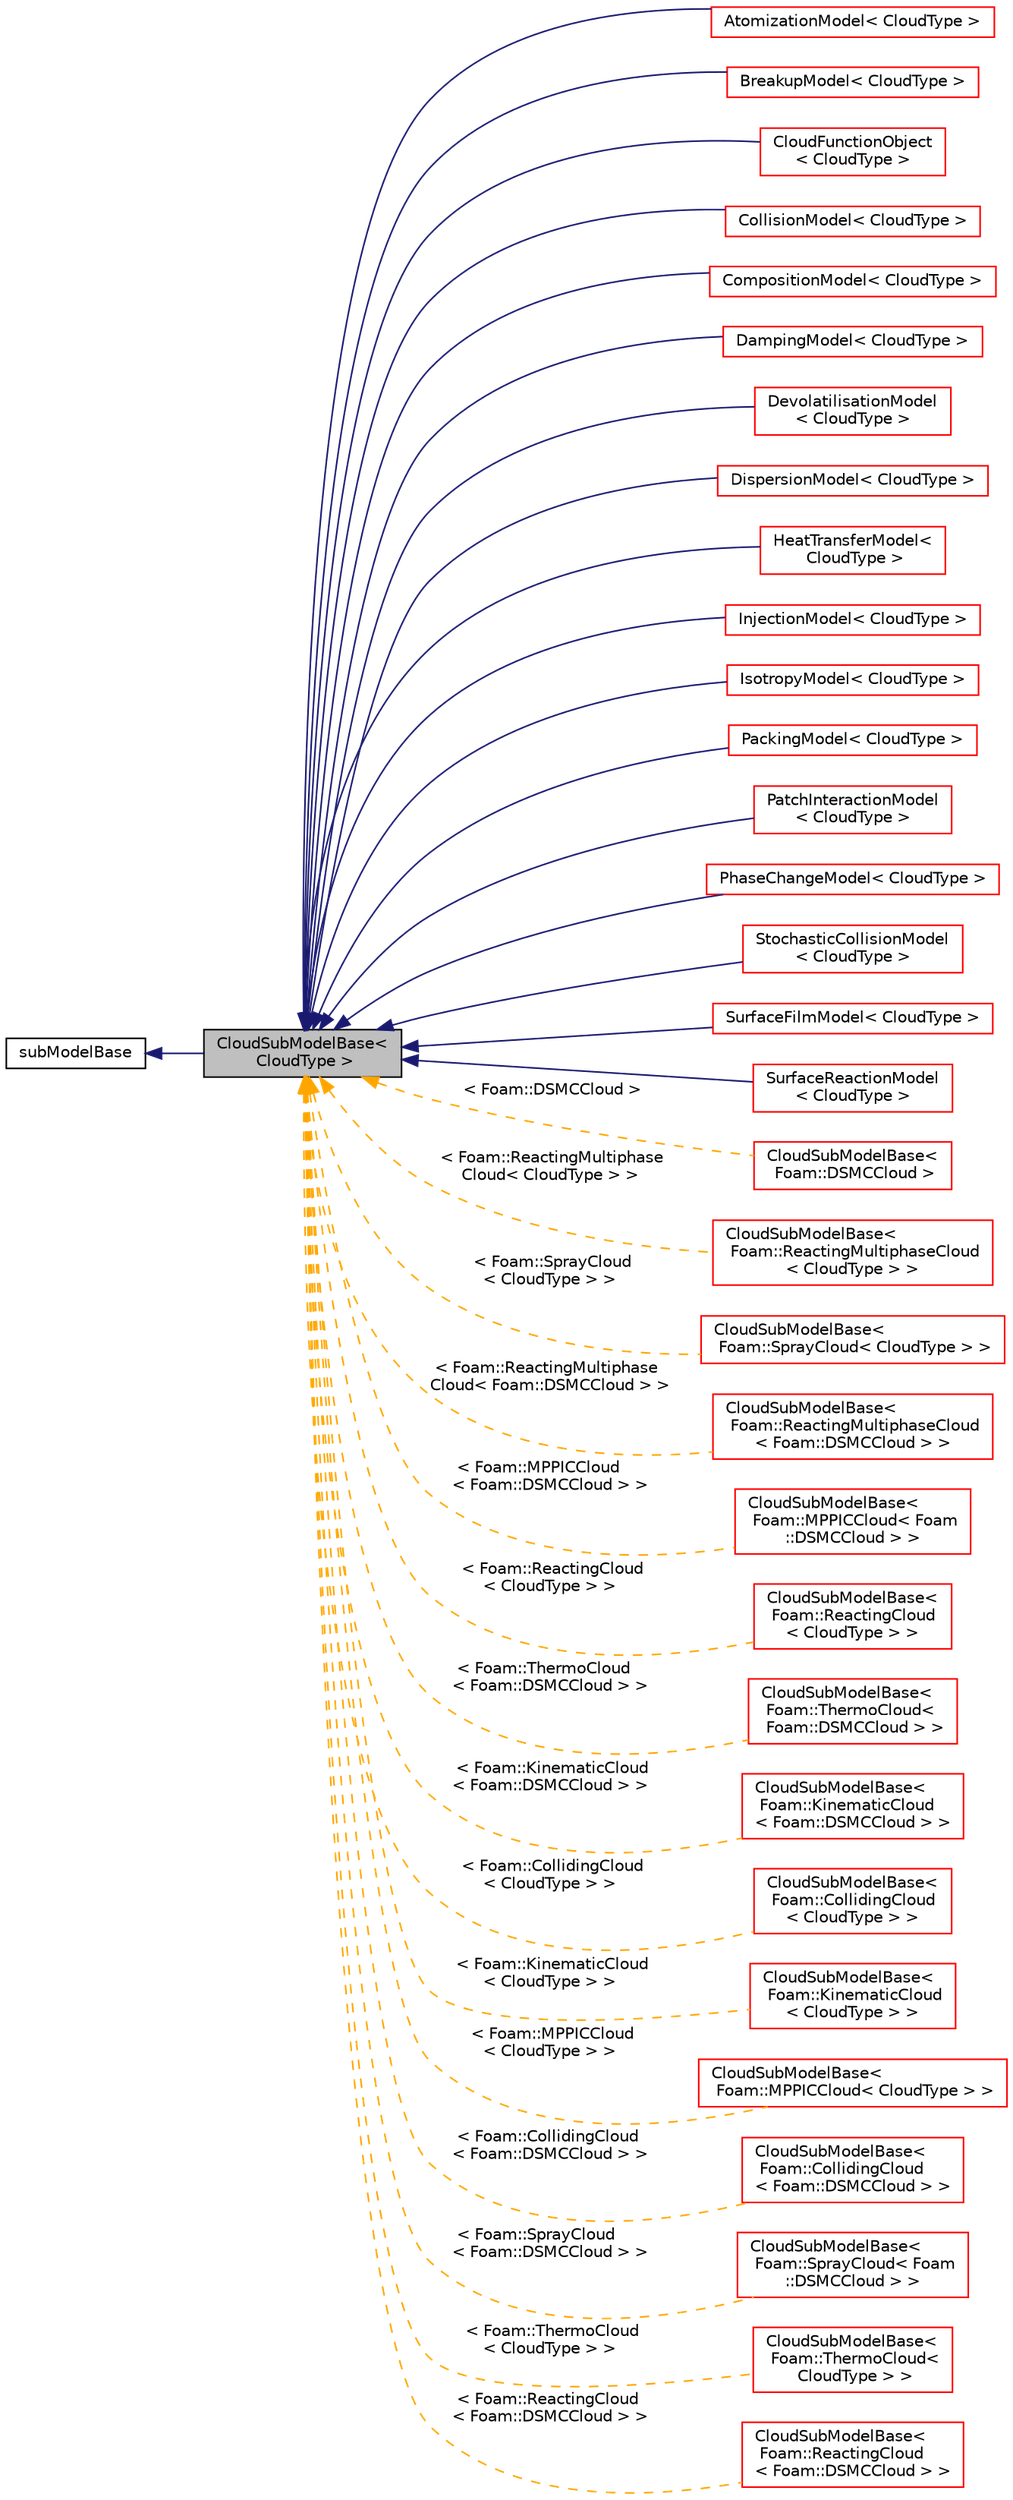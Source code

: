 digraph "CloudSubModelBase&lt; CloudType &gt;"
{
  bgcolor="transparent";
  edge [fontname="Helvetica",fontsize="10",labelfontname="Helvetica",labelfontsize="10"];
  node [fontname="Helvetica",fontsize="10",shape=record];
  rankdir="LR";
  Node1 [label="CloudSubModelBase\<\l CloudType \>",height=0.2,width=0.4,color="black", fillcolor="grey75", style="filled", fontcolor="black"];
  Node2 -> Node1 [dir="back",color="midnightblue",fontsize="10",style="solid",fontname="Helvetica"];
  Node2 [label="subModelBase",height=0.2,width=0.4,color="black",URL="$a02467.html",tooltip="Base class for generic sub-models requiring to be read from dictionary. Provides a mechanism to read ..."];
  Node1 -> Node3 [dir="back",color="midnightblue",fontsize="10",style="solid",fontname="Helvetica"];
  Node3 [label="AtomizationModel\< CloudType \>",height=0.2,width=0.4,color="red",URL="$a00081.html",tooltip="Templated atomization model class. "];
  Node1 -> Node4 [dir="back",color="midnightblue",fontsize="10",style="solid",fontname="Helvetica"];
  Node4 [label="BreakupModel\< CloudType \>",height=0.2,width=0.4,color="red",URL="$a00163.html",tooltip="Templated break-up model class. "];
  Node1 -> Node5 [dir="back",color="midnightblue",fontsize="10",style="solid",fontname="Helvetica"];
  Node5 [label="CloudFunctionObject\l\< CloudType \>",height=0.2,width=0.4,color="red",URL="$a00285.html",tooltip="Templated cloud function object base class. "];
  Node1 -> Node6 [dir="back",color="midnightblue",fontsize="10",style="solid",fontname="Helvetica"];
  Node6 [label="CollisionModel\< CloudType \>",height=0.2,width=0.4,color="red",URL="$a00317.html",tooltip="Templated collision model class. "];
  Node1 -> Node7 [dir="back",color="midnightblue",fontsize="10",style="solid",fontname="Helvetica"];
  Node7 [label="CompositionModel\< CloudType \>",height=0.2,width=0.4,color="red",URL="$a00335.html",tooltip="Templated reacting parcel composition model class Consists of carrier species (via thermo package)..."];
  Node1 -> Node8 [dir="back",color="midnightblue",fontsize="10",style="solid",fontname="Helvetica"];
  Node8 [label="DampingModel\< CloudType \>",height=0.2,width=0.4,color="red",URL="$a00499.html",tooltip="Base class for collisional damping models. "];
  Node1 -> Node9 [dir="back",color="midnightblue",fontsize="10",style="solid",fontname="Helvetica"];
  Node9 [label="DevolatilisationModel\l\< CloudType \>",height=0.2,width=0.4,color="red",URL="$a00511.html",tooltip="Templated devolatilisation model class. "];
  Node1 -> Node10 [dir="back",color="midnightblue",fontsize="10",style="solid",fontname="Helvetica"];
  Node10 [label="DispersionModel\< CloudType \>",height=0.2,width=0.4,color="red",URL="$a00546.html"];
  Node1 -> Node11 [dir="back",color="midnightblue",fontsize="10",style="solid",fontname="Helvetica"];
  Node11 [label="HeatTransferModel\<\l CloudType \>",height=0.2,width=0.4,color="red",URL="$a00988.html",tooltip="Templated heat transfer model class. "];
  Node1 -> Node12 [dir="back",color="midnightblue",fontsize="10",style="solid",fontname="Helvetica"];
  Node12 [label="InjectionModel\< CloudType \>",height=0.2,width=0.4,color="red",URL="$a01098.html",tooltip="Templated injection model class. "];
  Node1 -> Node13 [dir="back",color="midnightblue",fontsize="10",style="solid",fontname="Helvetica"];
  Node13 [label="IsotropyModel\< CloudType \>",height=0.2,width=0.4,color="red",URL="$a01197.html",tooltip="Base class for collisional return-to-isotropy models. "];
  Node1 -> Node14 [dir="back",color="midnightblue",fontsize="10",style="solid",fontname="Helvetica"];
  Node14 [label="PackingModel\< CloudType \>",height=0.2,width=0.4,color="red",URL="$a01759.html",tooltip="Base class for packing models. "];
  Node1 -> Node15 [dir="back",color="midnightblue",fontsize="10",style="solid",fontname="Helvetica"];
  Node15 [label="PatchInteractionModel\l\< CloudType \>",height=0.2,width=0.4,color="red",URL="$a01808.html",tooltip="Templated patch interaction model class. "];
  Node1 -> Node16 [dir="back",color="midnightblue",fontsize="10",style="solid",fontname="Helvetica"];
  Node16 [label="PhaseChangeModel\< CloudType \>",height=0.2,width=0.4,color="red",URL="$a01836.html",tooltip="Templated phase change model class. "];
  Node1 -> Node17 [dir="back",color="midnightblue",fontsize="10",style="solid",fontname="Helvetica"];
  Node17 [label="StochasticCollisionModel\l\< CloudType \>",height=0.2,width=0.4,color="red",URL="$a02452.html",tooltip="Templated stochastic collision model class. "];
  Node1 -> Node18 [dir="back",color="midnightblue",fontsize="10",style="solid",fontname="Helvetica"];
  Node18 [label="SurfaceFilmModel\< CloudType \>",height=0.2,width=0.4,color="red",URL="$a02480.html",tooltip="Templated wall surface film model class. "];
  Node1 -> Node19 [dir="back",color="midnightblue",fontsize="10",style="solid",fontname="Helvetica"];
  Node19 [label="SurfaceReactionModel\l\< CloudType \>",height=0.2,width=0.4,color="red",URL="$a02493.html",tooltip="Templated surface reaction model class. "];
  Node1 -> Node20 [dir="back",color="orange",fontsize="10",style="dashed",label=" \< Foam::DSMCCloud \>" ,fontname="Helvetica"];
  Node20 [label="CloudSubModelBase\<\l Foam::DSMCCloud \>",height=0.2,width=0.4,color="red",URL="$a00291.html"];
  Node1 -> Node21 [dir="back",color="orange",fontsize="10",style="dashed",label=" \< Foam::ReactingMultiphase\lCloud\< CloudType \> \>" ,fontname="Helvetica"];
  Node21 [label="CloudSubModelBase\<\l Foam::ReactingMultiphaseCloud\l\< CloudType \> \>",height=0.2,width=0.4,color="red",URL="$a00291.html"];
  Node1 -> Node22 [dir="back",color="orange",fontsize="10",style="dashed",label=" \< Foam::SprayCloud\l\< CloudType \> \>" ,fontname="Helvetica"];
  Node22 [label="CloudSubModelBase\<\l Foam::SprayCloud\< CloudType \> \>",height=0.2,width=0.4,color="red",URL="$a00291.html"];
  Node1 -> Node23 [dir="back",color="orange",fontsize="10",style="dashed",label=" \< Foam::ReactingMultiphase\lCloud\< Foam::DSMCCloud \> \>" ,fontname="Helvetica"];
  Node23 [label="CloudSubModelBase\<\l Foam::ReactingMultiphaseCloud\l\< Foam::DSMCCloud \> \>",height=0.2,width=0.4,color="red",URL="$a00291.html"];
  Node1 -> Node24 [dir="back",color="orange",fontsize="10",style="dashed",label=" \< Foam::MPPICCloud\l\< Foam::DSMCCloud \> \>" ,fontname="Helvetica"];
  Node24 [label="CloudSubModelBase\<\l Foam::MPPICCloud\< Foam\l::DSMCCloud \> \>",height=0.2,width=0.4,color="red",URL="$a00291.html"];
  Node1 -> Node25 [dir="back",color="orange",fontsize="10",style="dashed",label=" \< Foam::ReactingCloud\l\< CloudType \> \>" ,fontname="Helvetica"];
  Node25 [label="CloudSubModelBase\<\l Foam::ReactingCloud\l\< CloudType \> \>",height=0.2,width=0.4,color="red",URL="$a00291.html"];
  Node1 -> Node26 [dir="back",color="orange",fontsize="10",style="dashed",label=" \< Foam::ThermoCloud\l\< Foam::DSMCCloud \> \>" ,fontname="Helvetica"];
  Node26 [label="CloudSubModelBase\<\l Foam::ThermoCloud\<\l Foam::DSMCCloud \> \>",height=0.2,width=0.4,color="red",URL="$a00291.html"];
  Node1 -> Node27 [dir="back",color="orange",fontsize="10",style="dashed",label=" \< Foam::KinematicCloud\l\< Foam::DSMCCloud \> \>" ,fontname="Helvetica"];
  Node27 [label="CloudSubModelBase\<\l Foam::KinematicCloud\l\< Foam::DSMCCloud \> \>",height=0.2,width=0.4,color="red",URL="$a00291.html"];
  Node1 -> Node28 [dir="back",color="orange",fontsize="10",style="dashed",label=" \< Foam::CollidingCloud\l\< CloudType \> \>" ,fontname="Helvetica"];
  Node28 [label="CloudSubModelBase\<\l Foam::CollidingCloud\l\< CloudType \> \>",height=0.2,width=0.4,color="red",URL="$a00291.html"];
  Node1 -> Node29 [dir="back",color="orange",fontsize="10",style="dashed",label=" \< Foam::KinematicCloud\l\< CloudType \> \>" ,fontname="Helvetica"];
  Node29 [label="CloudSubModelBase\<\l Foam::KinematicCloud\l\< CloudType \> \>",height=0.2,width=0.4,color="red",URL="$a00291.html"];
  Node1 -> Node30 [dir="back",color="orange",fontsize="10",style="dashed",label=" \< Foam::MPPICCloud\l\< CloudType \> \>" ,fontname="Helvetica"];
  Node30 [label="CloudSubModelBase\<\l Foam::MPPICCloud\< CloudType \> \>",height=0.2,width=0.4,color="red",URL="$a00291.html"];
  Node1 -> Node31 [dir="back",color="orange",fontsize="10",style="dashed",label=" \< Foam::CollidingCloud\l\< Foam::DSMCCloud \> \>" ,fontname="Helvetica"];
  Node31 [label="CloudSubModelBase\<\l Foam::CollidingCloud\l\< Foam::DSMCCloud \> \>",height=0.2,width=0.4,color="red",URL="$a00291.html"];
  Node1 -> Node32 [dir="back",color="orange",fontsize="10",style="dashed",label=" \< Foam::SprayCloud\l\< Foam::DSMCCloud \> \>" ,fontname="Helvetica"];
  Node32 [label="CloudSubModelBase\<\l Foam::SprayCloud\< Foam\l::DSMCCloud \> \>",height=0.2,width=0.4,color="red",URL="$a00291.html"];
  Node1 -> Node33 [dir="back",color="orange",fontsize="10",style="dashed",label=" \< Foam::ThermoCloud\l\< CloudType \> \>" ,fontname="Helvetica"];
  Node33 [label="CloudSubModelBase\<\l Foam::ThermoCloud\<\l CloudType \> \>",height=0.2,width=0.4,color="red",URL="$a00291.html"];
  Node1 -> Node34 [dir="back",color="orange",fontsize="10",style="dashed",label=" \< Foam::ReactingCloud\l\< Foam::DSMCCloud \> \>" ,fontname="Helvetica"];
  Node34 [label="CloudSubModelBase\<\l Foam::ReactingCloud\l\< Foam::DSMCCloud \> \>",height=0.2,width=0.4,color="red",URL="$a00291.html"];
}
